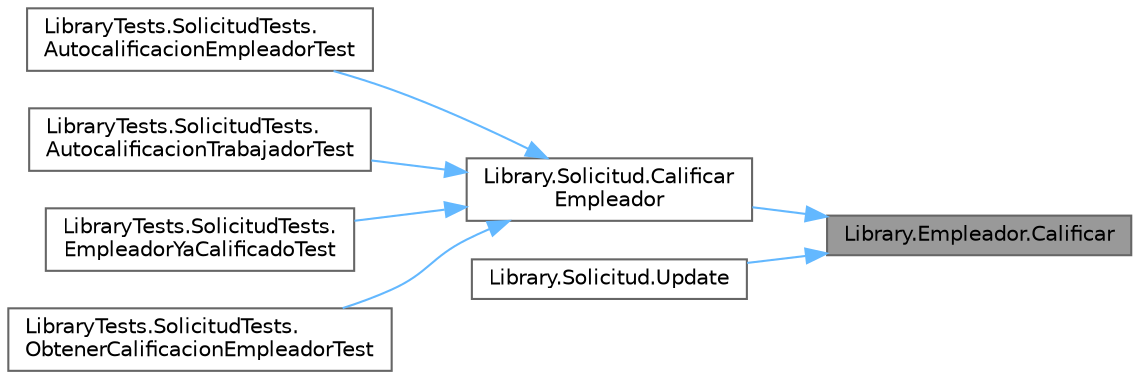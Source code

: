 digraph "Library.Empleador.Calificar"
{
 // INTERACTIVE_SVG=YES
 // LATEX_PDF_SIZE
  bgcolor="transparent";
  edge [fontname=Helvetica,fontsize=10,labelfontname=Helvetica,labelfontsize=10];
  node [fontname=Helvetica,fontsize=10,shape=box,height=0.2,width=0.4];
  rankdir="RL";
  Node1 [label="Library.Empleador.Calificar",height=0.2,width=0.4,color="gray40", fillcolor="grey60", style="filled", fontcolor="black",tooltip="Método para calificar un usuario."];
  Node1 -> Node2 [dir="back",color="steelblue1",style="solid"];
  Node2 [label="Library.Solicitud.Calificar\lEmpleador",height=0.2,width=0.4,color="grey40", fillcolor="white", style="filled",URL="$classLibrary_1_1Solicitud.html#a617cf24ed3c6ec6dc2b5e9149966c599",tooltip="Método para calificar un empleador."];
  Node2 -> Node3 [dir="back",color="steelblue1",style="solid"];
  Node3 [label="LibraryTests.SolicitudTests.\lAutocalificacionEmpleadorTest",height=0.2,width=0.4,color="grey40", fillcolor="white", style="filled",URL="$classLibraryTests_1_1SolicitudTests.html#a70f6fe8c1b8ec69bc9135e26d58b9766",tooltip="Test para cuando un empleador puede ser autocalificado con la calificación neutra"];
  Node2 -> Node4 [dir="back",color="steelblue1",style="solid"];
  Node4 [label="LibraryTests.SolicitudTests.\lAutocalificacionTrabajadorTest",height=0.2,width=0.4,color="grey40", fillcolor="white", style="filled",URL="$classLibraryTests_1_1SolicitudTests.html#a9a339ca388cf06488f0b7d1c7f3f25e6",tooltip="Test para cuando un trabajador puede ser autocalificado con la calificación neutra"];
  Node2 -> Node5 [dir="back",color="steelblue1",style="solid"];
  Node5 [label="LibraryTests.SolicitudTests.\lEmpleadorYaCalificadoTest",height=0.2,width=0.4,color="grey40", fillcolor="white", style="filled",URL="$classLibraryTests_1_1SolicitudTests.html#a0f15a9d28e0c5a6417536b8c7add017c",tooltip="Test para verificar que un empleador queda calificado."];
  Node2 -> Node6 [dir="back",color="steelblue1",style="solid"];
  Node6 [label="LibraryTests.SolicitudTests.\lObtenerCalificacionEmpleadorTest",height=0.2,width=0.4,color="grey40", fillcolor="white", style="filled",URL="$classLibraryTests_1_1SolicitudTests.html#a358576beefab1b854aa06e81d950fbd3",tooltip="Test para obtener la calificación de un empleador."];
  Node1 -> Node7 [dir="back",color="steelblue1",style="solid"];
  Node7 [label="Library.Solicitud.Update",height=0.2,width=0.4,color="grey40", fillcolor="white", style="filled",URL="$classLibrary_1_1Solicitud.html#a2b9a4efefd35c16aca1099d7997c286e",tooltip="Método para actualizar una calificación en caso que se haga dentro del plazo. Si excede la fecha lími..."];
}
